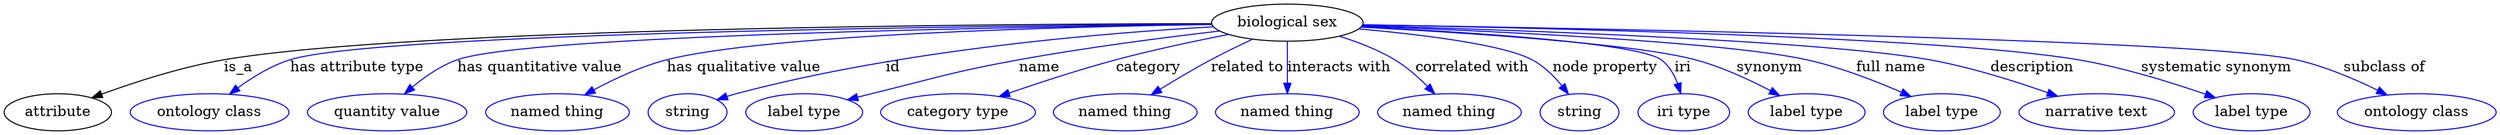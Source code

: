 digraph {
	graph [bb="0,0,1975,123"];
	node [label="\N"];
	"biological sex"	 [height=0.5,
		label="biological sex",
		pos="1015.3,105",
		width=1.661];
	attribute	 [height=0.5,
		pos="40.296,18",
		width=1.1193];
	"biological sex" -> attribute	 [label=is_a,
		lp="200.3,61.5",
		pos="e,69.011,30.696 955.44,104.52 791.29,102.88 336.4,95.943 189.3,69 150.52,61.897 108.15,46.614 78.54,34.621"];
	"has attribute type"	 [color=blue,
		height=0.5,
		label="ontology class",
		pos="160.3,18",
		width=1.7151];
	"biological sex" -> "has attribute type"	 [color=blue,
		label="has attribute type",
		lp="295.3,61.5",
		pos="e,182.44,34.873 955.5,103.82 786.86,100.28 315.32,88.714 248.3,69 227.86,62.988 207.14,51.314 190.94,40.651",
		style=solid];
	"has quantitative value"	 [color=blue,
		height=0.5,
		label="quantity value",
		pos="301.3,18",
		width=1.6971];
	"biological sex" -> "has quantitative value"	 [color=blue,
		label="has quantitative value",
		lp="433.8,61.5",
		pos="e,319.78,35.315 955.54,103.51 806.85,99.524 428.28,87.67 374.3,69 357.4,63.156 340.87,52.181 327.82,41.906",
		style=solid];
	"has qualitative value"	 [color=blue,
		height=0.5,
		label="named thing",
		pos="435.3,18",
		width=1.5346];
	"biological sex" -> "has qualitative value"	 [color=blue,
		label="has qualitative value",
		lp="589.3,61.5",
		pos="e,459.9,34.404 955.38,103.53 844.37,100.32 610.98,91.103 533.3,69 510.57,62.534 487.02,50.482 468.71,39.717",
		style=solid];
	id	 [color=blue,
		height=0.5,
		label=string,
		pos="539.3,18",
		width=0.84854];
	"biological sex" -> id	 [color=blue,
		label=id,
		lp="713.8,61.5",
		pos="e,563.07,29.72 956.46,101.55 871.4,95.25 709.96,78.396 579.3,36 577.04,35.266 574.73,34.444 572.43,33.565",
		style=solid];
	name	 [color=blue,
		height=0.5,
		label="label type",
		pos="633.3,18",
		width=1.2638];
	"biological sex" -> name	 [color=blue,
		label=name,
		lp="829.8,61.5",
		pos="e,668.11,29.744 962.17,96.66 921.52,89.994 864.15,79.975 814.3,69 757.76,56.554 743.83,52.344 688.3,36 684.92,35.005 681.43,33.946 \
677.93,32.857",
		style=solid];
	category	 [color=blue,
		height=0.5,
		label="category type",
		pos="755.3,18",
		width=1.6249];
	"biological sex" -> category	 [color=blue,
		label=category,
		lp="912.8,61.5",
		pos="e,790.83,32.474 970.11,93.095 945.97,86.484 915.85,77.829 889.3,69 859.35,59.042 826.19,46.436 800.35,36.249",
		style=solid];
	"related to"	 [color=blue,
		height=0.5,
		label="named thing",
		pos="887.3,18",
		width=1.5346];
	"biological sex" -> "related to"	 [color=blue,
		label="related to",
		lp="985.3,61.5",
		pos="e,910.14,34.573 989.49,88.752 979.94,82.651 969.07,75.596 959.3,69 945.78,59.877 931.06,49.524 918.47,40.541",
		style=solid];
	"interacts with"	 [color=blue,
		height=0.5,
		label="named thing",
		pos="1015.3,18",
		width=1.5346];
	"biological sex" -> "interacts with"	 [color=blue,
		label="interacts with",
		lp="1052.3,61.5",
		pos="e,1015.3,36.003 1015.3,86.974 1015.3,75.192 1015.3,59.561 1015.3,46.158",
		style=solid];
	"correlated with"	 [color=blue,
		height=0.5,
		label="named thing",
		pos="1143.3,18",
		width=1.5346];
	"biological sex" -> "correlated with"	 [color=blue,
		label="correlated with",
		lp="1151.3,61.5",
		pos="e,1128.9,35.669 1052.9,90.932 1066.2,85.111 1081,77.677 1093.3,69 1103.6,61.708 1113.7,52.121 1122,43.229",
		style=solid];
	"node property"	 [color=blue,
		height=0.5,
		label=string,
		pos="1247.3,18",
		width=0.84854];
	"biological sex" -> "node property"	 [color=blue,
		label="node property",
		lp="1254.3,61.5",
		pos="e,1234.9,34.834 1070,97.686 1115,91.017 1174.8,80.478 1196.3,69 1208.4,62.544 1219.4,52.295 1228.2,42.673",
		style=solid];
	iri	 [color=blue,
		height=0.5,
		label="iri type",
		pos="1332.3,18",
		width=1.011];
	"biological sex" -> iri	 [color=blue,
		label=iri,
		lp="1319.8,61.5",
		pos="e,1324.6,35.602 1074.8,102.95 1146,99.539 1260.1,90.78 1296.3,69 1306,63.156 1313.8,53.575 1319.6,44.287",
		style=solid];
	synonym	 [color=blue,
		height=0.5,
		label="label type",
		pos="1432.3,18",
		width=1.2638];
	"biological sex" -> synonym	 [color=blue,
		label=synonym,
		lp="1393.8,61.5",
		pos="e,1407.7,33.357 1073.8,100.77 1151.3,94.736 1283.7,82.85 1330.3,69 1354.4,61.846 1379.7,49.253 1399,38.37",
		style=solid];
	"full name"	 [color=blue,
		height=0.5,
		label="label type",
		pos="1541.3,18",
		width=1.2638];
	"biological sex" -> "full name"	 [color=blue,
		label="full name",
		lp="1493.8,61.5",
		pos="e,1514,32.764 1074.6,102.1 1171.4,96.975 1358.9,85.297 1423.3,69 1451.8,61.778 1482.3,48.469 1505.1,37.258",
		style=solid];
	description	 [color=blue,
		height=0.5,
		label="narrative text",
		pos="1662.3,18",
		width=1.6068];
	"biological sex" -> description	 [color=blue,
		label=description,
		lp="1605.8,61.5",
		pos="e,1629.9,32.958 1074.7,102.91 1190,98.503 1440.1,87.153 1524.3,69 1557.5,61.834 1593.5,48.326 1620.4,37.011",
		style=solid];
	"systematic synonym"	 [color=blue,
		height=0.5,
		label="label type",
		pos="1783.3,18",
		width=1.2638];
	"biological sex" -> "systematic synonym"	 [color=blue,
		label="systematic synonym",
		lp="1749.3,61.5",
		pos="e,1753.1,31.643 1075.1,103.72 1209.8,100.5 1533.4,90.68 1640.3,69 1676.2,61.714 1715.3,47.289 1743.6,35.633",
		style=solid];
	"subclass of"	 [color=blue,
		height=0.5,
		label="ontology class",
		pos="1913.3,18",
		width=1.7151];
	"biological sex" -> "subclass of"	 [color=blue,
		label="subclass of",
		lp="1877.8,61.5",
		pos="e,1887.5,34.371 1075,103.7 1247.5,99.742 1738.9,87.009 1809.3,69 1833.7,62.757 1859.1,50.426 1878.7,39.453",
		style=solid];
}
